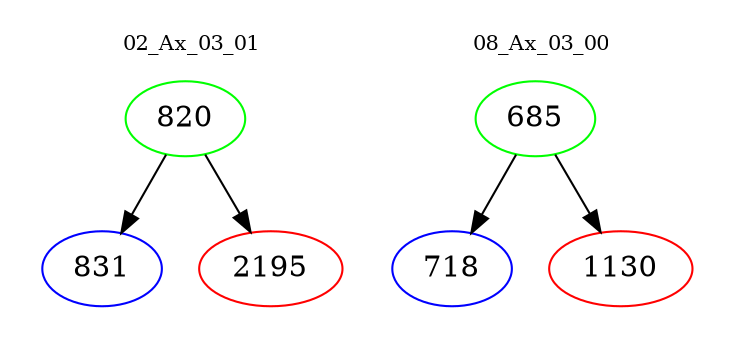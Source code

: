 digraph{
subgraph cluster_0 {
color = white
label = "02_Ax_03_01";
fontsize=10;
T0_820 [label="820", color="green"]
T0_820 -> T0_831 [color="black"]
T0_831 [label="831", color="blue"]
T0_820 -> T0_2195 [color="black"]
T0_2195 [label="2195", color="red"]
}
subgraph cluster_1 {
color = white
label = "08_Ax_03_00";
fontsize=10;
T1_685 [label="685", color="green"]
T1_685 -> T1_718 [color="black"]
T1_718 [label="718", color="blue"]
T1_685 -> T1_1130 [color="black"]
T1_1130 [label="1130", color="red"]
}
}
